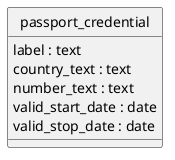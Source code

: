 @startuml uml
skinparam monochrome true
skinparam linetype ortho
hide circle

entity passport_credential {
  label : text
  country_text : text
  number_text : text
  valid_start_date : date
  valid_stop_date : date
}

@enduml
